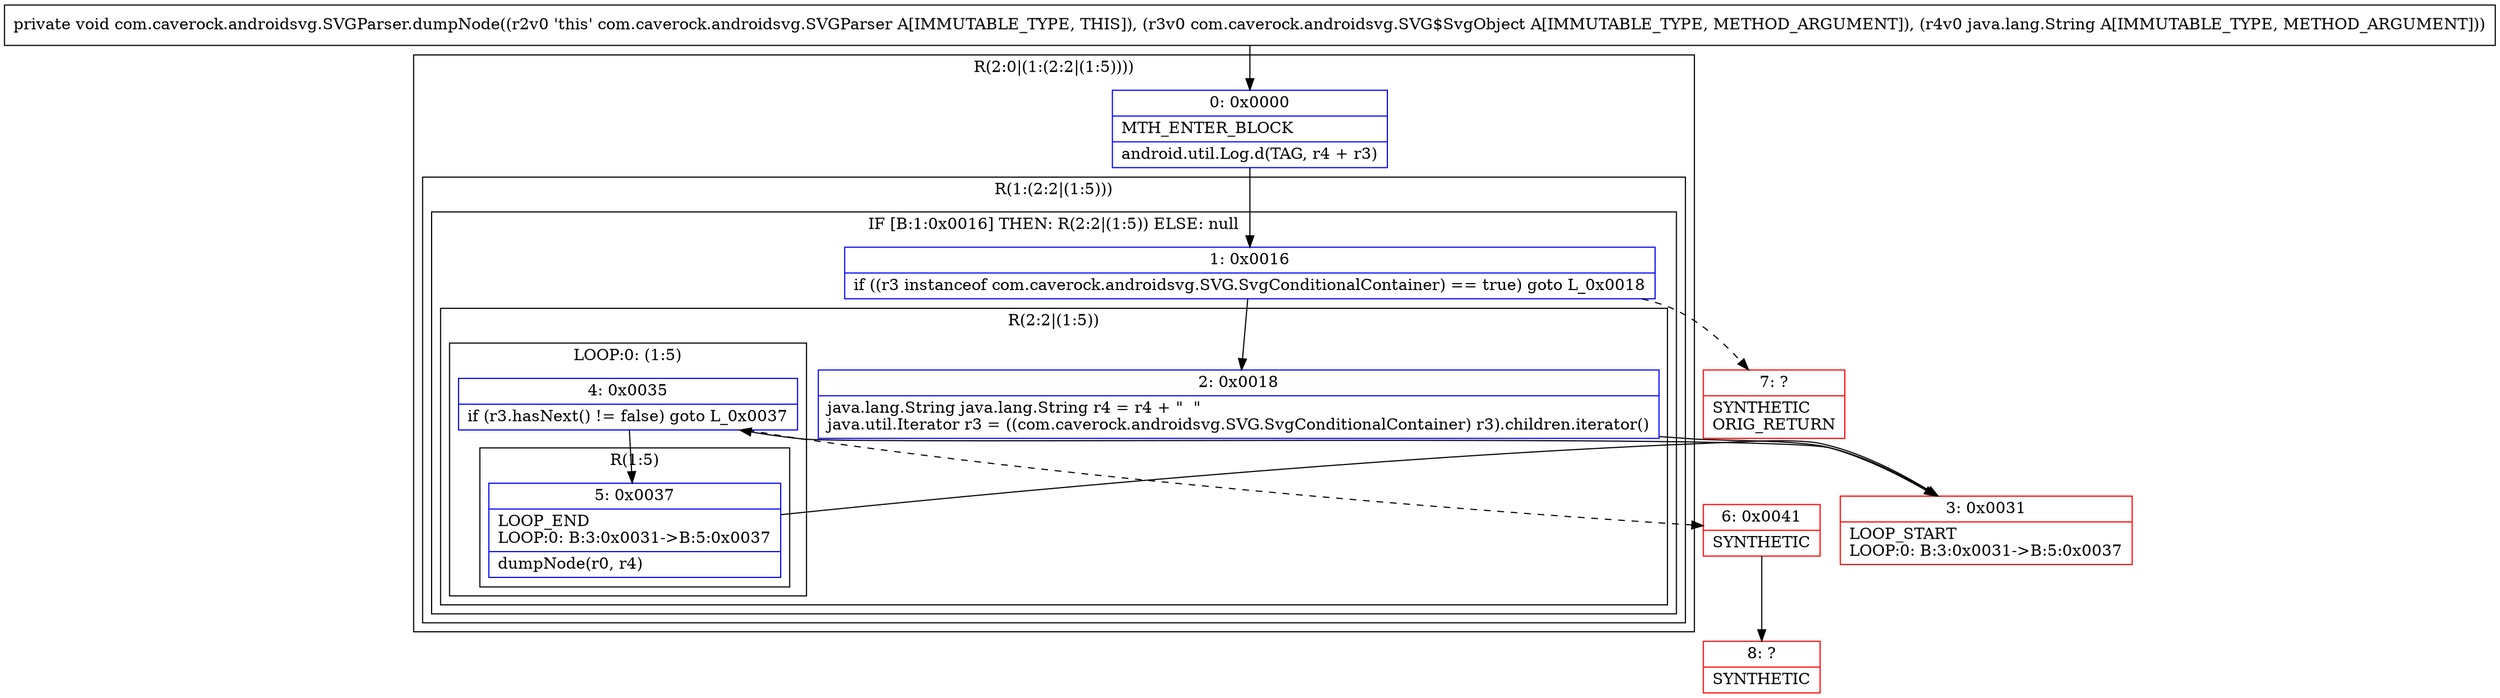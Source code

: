 digraph "CFG forcom.caverock.androidsvg.SVGParser.dumpNode(Lcom\/caverock\/androidsvg\/SVG$SvgObject;Ljava\/lang\/String;)V" {
subgraph cluster_Region_277768917 {
label = "R(2:0|(1:(2:2|(1:5))))";
node [shape=record,color=blue];
Node_0 [shape=record,label="{0\:\ 0x0000|MTH_ENTER_BLOCK\l|android.util.Log.d(TAG, r4 + r3)\l}"];
subgraph cluster_Region_1792602076 {
label = "R(1:(2:2|(1:5)))";
node [shape=record,color=blue];
subgraph cluster_IfRegion_426555633 {
label = "IF [B:1:0x0016] THEN: R(2:2|(1:5)) ELSE: null";
node [shape=record,color=blue];
Node_1 [shape=record,label="{1\:\ 0x0016|if ((r3 instanceof com.caverock.androidsvg.SVG.SvgConditionalContainer) == true) goto L_0x0018\l}"];
subgraph cluster_Region_620999343 {
label = "R(2:2|(1:5))";
node [shape=record,color=blue];
Node_2 [shape=record,label="{2\:\ 0x0018|java.lang.String java.lang.String r4 = r4 + \"  \"\ljava.util.Iterator r3 = ((com.caverock.androidsvg.SVG.SvgConditionalContainer) r3).children.iterator()\l}"];
subgraph cluster_LoopRegion_1933781071 {
label = "LOOP:0: (1:5)";
node [shape=record,color=blue];
Node_4 [shape=record,label="{4\:\ 0x0035|if (r3.hasNext() != false) goto L_0x0037\l}"];
subgraph cluster_Region_483952628 {
label = "R(1:5)";
node [shape=record,color=blue];
Node_5 [shape=record,label="{5\:\ 0x0037|LOOP_END\lLOOP:0: B:3:0x0031\-\>B:5:0x0037\l|dumpNode(r0, r4)\l}"];
}
}
}
}
}
}
Node_3 [shape=record,color=red,label="{3\:\ 0x0031|LOOP_START\lLOOP:0: B:3:0x0031\-\>B:5:0x0037\l}"];
Node_6 [shape=record,color=red,label="{6\:\ 0x0041|SYNTHETIC\l}"];
Node_7 [shape=record,color=red,label="{7\:\ ?|SYNTHETIC\lORIG_RETURN\l}"];
Node_8 [shape=record,color=red,label="{8\:\ ?|SYNTHETIC\l}"];
MethodNode[shape=record,label="{private void com.caverock.androidsvg.SVGParser.dumpNode((r2v0 'this' com.caverock.androidsvg.SVGParser A[IMMUTABLE_TYPE, THIS]), (r3v0 com.caverock.androidsvg.SVG$SvgObject A[IMMUTABLE_TYPE, METHOD_ARGUMENT]), (r4v0 java.lang.String A[IMMUTABLE_TYPE, METHOD_ARGUMENT])) }"];
MethodNode -> Node_0;
Node_0 -> Node_1;
Node_1 -> Node_2;
Node_1 -> Node_7[style=dashed];
Node_2 -> Node_3;
Node_4 -> Node_5;
Node_4 -> Node_6[style=dashed];
Node_5 -> Node_3;
Node_3 -> Node_4;
Node_6 -> Node_8;
}

